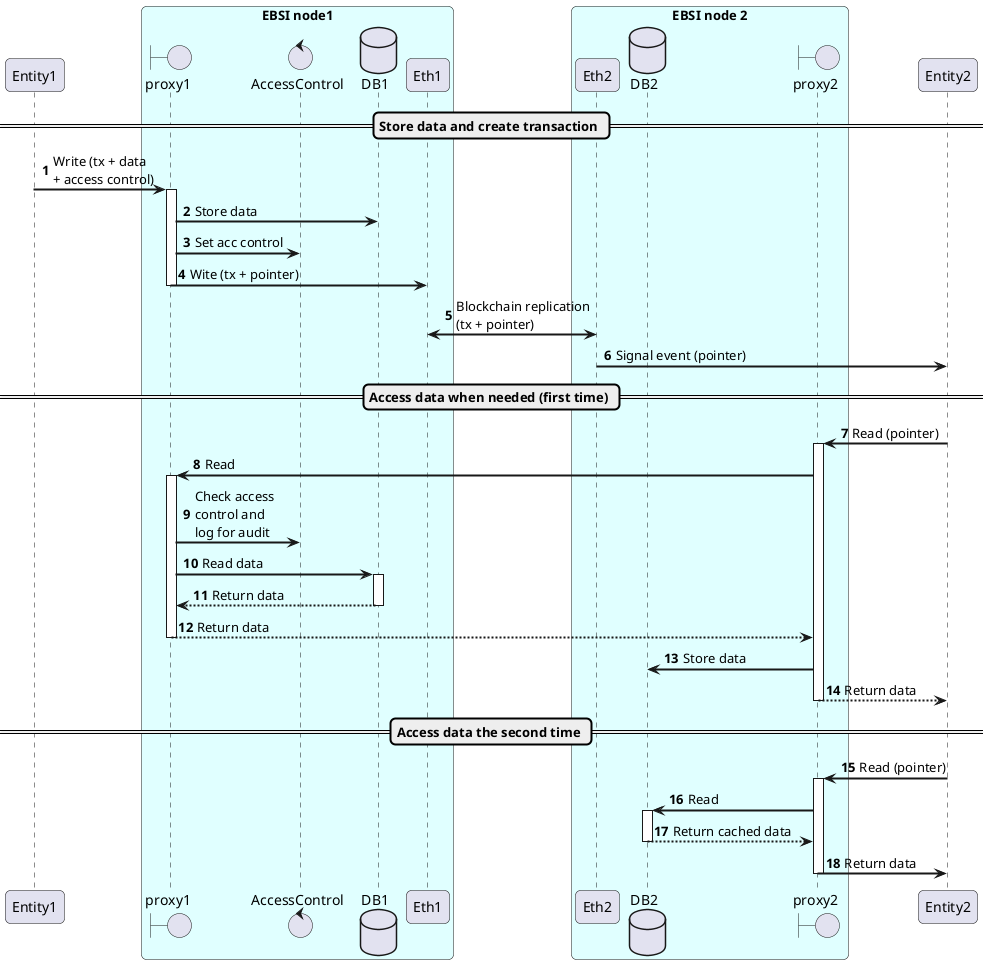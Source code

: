 @startuml "Storage_sequence1"
autonumber
skinparam sequenceArrowThickness 2
skinparam roundcorner 10
skinparam maxmessagesize 150


participant "Entity1" as e1

box "EBSI node1" #LightCyan
    boundary "proxy1" as px1
    control "AccessControl" as ac
    database "DB1" as db1
    participant "Eth1" as eth1
end box


box "EBSI node 2" #LightCyan
    participant "Eth2" as eth2
    database "DB2" as db2
    boundary "proxy2" as px2
end box

participant "Entity2" as e2

== Store data and create transaction ==
e1 -> px1 : Write (tx + data\n+ access control)
activate px1
px1 -> db1 : Store data 
px1 -> ac : Set acc control
px1 -> eth1 : Wite (tx + pointer)
deactivate px1

eth1 <-> eth2 : Blockchain replication\n(tx + pointer)



eth2 -> e2 : Signal event (pointer)

== Access data when needed (first time) ==
e2 -> px2 : Read (pointer)
activate px2

px2 -> px1 : Read
activate px1

px1 -> ac : Check access\ncontrol and\nlog for audit

px1 -> db1 : Read data
activate db1
db1 --> px1 : Return data
deactivate db1
px1 --> px2 : Return data
deactivate px1

px2 -> db2 : Store data
px2 --> e2 : Return data
deactivate px2

== Access data the second time ==
e2 -> px2 : Read (pointer)
activate px2
px2 -> db2 : Read
activate db2
db2 --> px2 : Return cached data
deactivate db2
px2 -> e2 : Return data
deactivate px2


@enduml